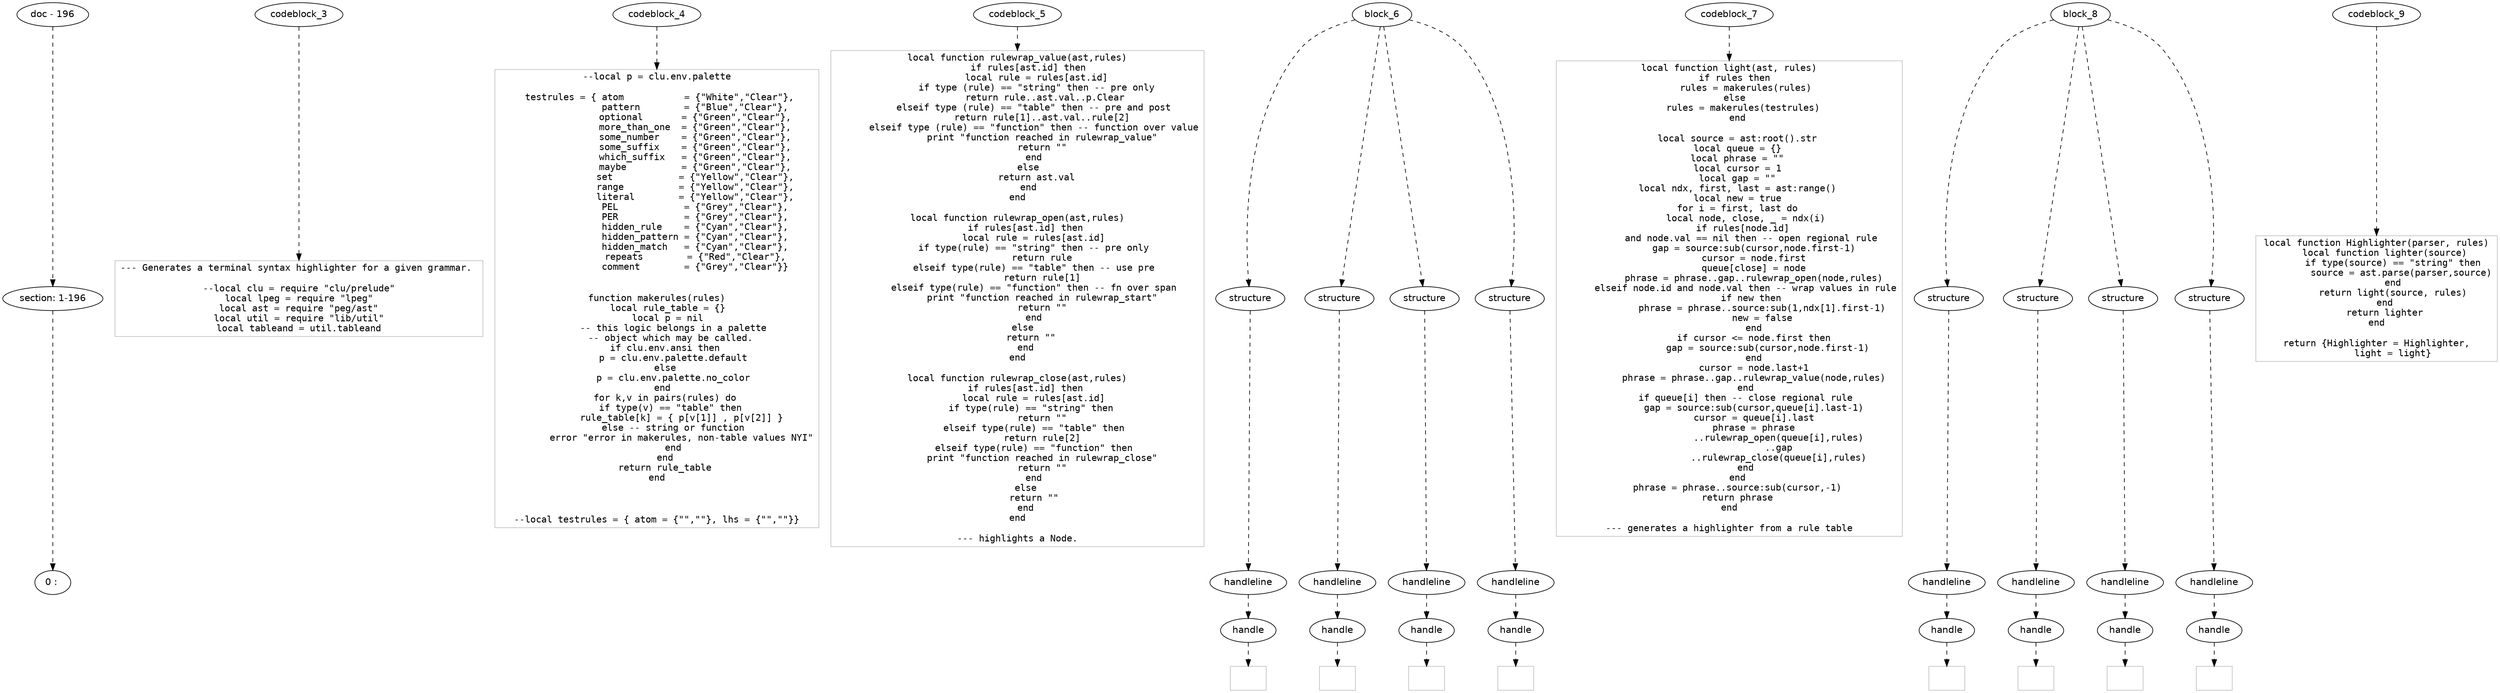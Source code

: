 digraph hierarchy {

node [fontname=Helvetica]
edge [style=dashed]

doc_0 [label="doc - 196"]


doc_0 -> { section_1}
{rank=same; section_1}

section_1 [label="section: 1-196"]


section_1 -> { header_2}
{rank=same; header_2}

header_2 [label="0 : "]


codeblock_3 -> leaf_10
leaf_10  [color=Gray,shape=rectangle,fontname=Inconsolata,label="--- Generates a terminal syntax highlighter for a given grammar. 

--local clu = require \"clu/prelude\"
local lpeg = require \"lpeg\"
local ast = require \"peg/ast\"
local util = require \"lib/util\"
local tableand = util.tableand"]
codeblock_4 -> leaf_11
leaf_11  [color=Gray,shape=rectangle,fontname=Inconsolata,label="--local p = clu.env.palette

 testrules = { atom           = {\"White\",\"Clear\"},
              pattern        = {\"Blue\",\"Clear\"},
              optional       = {\"Green\",\"Clear\"},
              more_than_one  = {\"Green\",\"Clear\"},
              some_number    = {\"Green\",\"Clear\"},
              some_suffix    = {\"Green\",\"Clear\"},
              which_suffix   = {\"Green\",\"Clear\"},
              maybe          = {\"Green\",\"Clear\"},
              set            = {\"Yellow\",\"Clear\"},
              range          = {\"Yellow\",\"Clear\"},
              literal        = {\"Yellow\",\"Clear\"},
              PEL            = {\"Grey\",\"Clear\"},
              PER            = {\"Grey\",\"Clear\"},
              hidden_rule    = {\"Cyan\",\"Clear\"},
              hidden_pattern = {\"Cyan\",\"Clear\"},
              hidden_match   = {\"Cyan\",\"Clear\"},
              repeats        = {\"Red\",\"Clear\"},
              comment        = {\"Grey\",\"Clear\"}}


function makerules(rules)
    local rule_table = {}
    local p = nil
       -- this logic belongs in a palette 
      -- object which may be called. 
    if clu.env.ansi then 
      p = clu.env.palette.default
   else
      p = clu.env.palette.no_color
   end 
   for k,v in pairs(rules) do
      if type(v) == \"table\" then 
         rule_table[k] = { p[v[1]] , p[v[2]] }
      else -- string or function
         error \"error in makerules, non-table values NYI\"
      end
   end
   return rule_table
end



--local testrules = { atom = {\"\",\"\"}, lhs = {\"\",\"\"}}"]
codeblock_5 -> leaf_12
leaf_12  [color=Gray,shape=rectangle,fontname=Inconsolata,label="local function rulewrap_value(ast,rules)
    if rules[ast.id] then
       local rule = rules[ast.id]
       if type (rule) == \"string\" then -- pre only
          return rule..ast.val..p.Clear
      elseif type (rule) == \"table\" then -- pre and post
         return rule[1]..ast.val..rule[2]
      elseif type (rule) == \"function\" then -- function over value
         print \"function reached in rulewrap_value\"
         return \"\"
      end
    else
       return ast.val
    end
end

local function rulewrap_open(ast,rules)
   if rules[ast.id] then
      local rule = rules[ast.id]
      if type(rule) == \"string\" then -- pre only
         return rule
      elseif type(rule) == \"table\" then -- use pre
         return rule[1]
      elseif type(rule) == \"function\" then -- fn over span
         print \"function reached in rulewrap_start\"
         return \"\"
      end
   else 
      return \"\" 
   end
end

local function rulewrap_close(ast,rules)
   if rules[ast.id] then
      local rule = rules[ast.id]
      if type(rule) == \"string\" then 
         return \"\"
      elseif type(rule) == \"table\" then
         return rule[2]
      elseif type(rule) == \"function\" then
         print \"function reached in rulewrap_close\"
         return \"\"
      end
   else
      return \"\"
   end
end

--- highlights a Node."]
block_6 -> { structure_13 structure_14 structure_15 structure_16}
{rank=same; structure_13 structure_14 structure_15 structure_16}

structure_13 [label="structure"]

structure_14 [label="structure"]

structure_15 [label="structure"]

structure_16 [label="structure"]


structure_13 -> { handleline_17}
{rank=same; handleline_17}

handleline_17 [label="handleline"]


handleline_17 -> { handle_18}
{rank=same; handle_18}

handle_18 [label="handle"]


handle_18 -> leaf_19
leaf_19  [color=Gray,shape=rectangle,fontname=Inconsolata,label=""]
structure_14 -> { handleline_20}
{rank=same; handleline_20}

handleline_20 [label="handleline"]


handleline_20 -> { handle_21}
{rank=same; handle_21}

handle_21 [label="handle"]


handle_21 -> leaf_22
leaf_22  [color=Gray,shape=rectangle,fontname=Inconsolata,label=""]
structure_15 -> { handleline_23}
{rank=same; handleline_23}

handleline_23 [label="handleline"]


handleline_23 -> { handle_24}
{rank=same; handle_24}

handle_24 [label="handle"]


handle_24 -> leaf_25
leaf_25  [color=Gray,shape=rectangle,fontname=Inconsolata,label=""]
structure_16 -> { handleline_26}
{rank=same; handleline_26}

handleline_26 [label="handleline"]


handleline_26 -> { handle_27}
{rank=same; handle_27}

handle_27 [label="handle"]


handle_27 -> leaf_28
leaf_28  [color=Gray,shape=rectangle,fontname=Inconsolata,label=""]
codeblock_7 -> leaf_29
leaf_29  [color=Gray,shape=rectangle,fontname=Inconsolata,label="local function light(ast, rules)
   if rules then 
      rules = makerules(rules)
   else 
      rules = makerules(testrules) 
   end

   local source = ast:root().str
   local queue = {}
   local phrase = \"\"
   local cursor = 1
   local gap = \"\"
   local ndx, first, last = ast:range()
   local new = true
   for i = first, last do
      local node, close, _ = ndx(i)
      if rules[node.id] 
        and node.val == nil then -- open regional rule
         gap = source:sub(cursor,node.first-1)
         cursor = node.first
         queue[close] = node
         phrase = phrase..gap..rulewrap_open(node,rules)
      elseif node.id and node.val then -- wrap values in rule
         if new then 
            phrase = phrase..source:sub(1,ndx[1].first-1)
            new = false
         end
         if cursor <= node.first then
              gap = source:sub(cursor,node.first-1)
         end
         cursor = node.last+1
         phrase = phrase..gap..rulewrap_value(node,rules)
      end
      if queue[i] then -- close regional rule
         gap = source:sub(cursor,queue[i].last-1)
         cursor = queue[i].last
         phrase = phrase
                  ..rulewrap_open(queue[i],rules)
                  ..gap
                  ..rulewrap_close(queue[i],rules)
      end
   end
   phrase = phrase..source:sub(cursor,-1)
   return phrase
end

--- generates a highlighter from a rule table"]
block_8 -> { structure_30 structure_31 structure_32 structure_33}
{rank=same; structure_30 structure_31 structure_32 structure_33}

structure_30 [label="structure"]

structure_31 [label="structure"]

structure_32 [label="structure"]

structure_33 [label="structure"]


structure_30 -> { handleline_34}
{rank=same; handleline_34}

handleline_34 [label="handleline"]


handleline_34 -> { handle_35}
{rank=same; handle_35}

handle_35 [label="handle"]


handle_35 -> leaf_36
leaf_36  [color=Gray,shape=rectangle,fontname=Inconsolata,label=""]
structure_31 -> { handleline_37}
{rank=same; handleline_37}

handleline_37 [label="handleline"]


handleline_37 -> { handle_38}
{rank=same; handle_38}

handle_38 [label="handle"]


handle_38 -> leaf_39
leaf_39  [color=Gray,shape=rectangle,fontname=Inconsolata,label=""]
structure_32 -> { handleline_40}
{rank=same; handleline_40}

handleline_40 [label="handleline"]


handleline_40 -> { handle_41}
{rank=same; handle_41}

handle_41 [label="handle"]


handle_41 -> leaf_42
leaf_42  [color=Gray,shape=rectangle,fontname=Inconsolata,label=""]
structure_33 -> { handleline_43}
{rank=same; handleline_43}

handleline_43 [label="handleline"]


handleline_43 -> { handle_44}
{rank=same; handle_44}

handle_44 [label="handle"]


handle_44 -> leaf_45
leaf_45  [color=Gray,shape=rectangle,fontname=Inconsolata,label=""]
codeblock_9 -> leaf_46
leaf_46  [color=Gray,shape=rectangle,fontname=Inconsolata,label="local function Highlighter(parser, rules)
   local function lighter(source)
      if type(source) == \"string\" then
         source = ast.parse(parser,source)
      end
      return light(source, rules)
   end
   return lighter
end

return {Highlighter = Highlighter,
      light = light}"]

}
